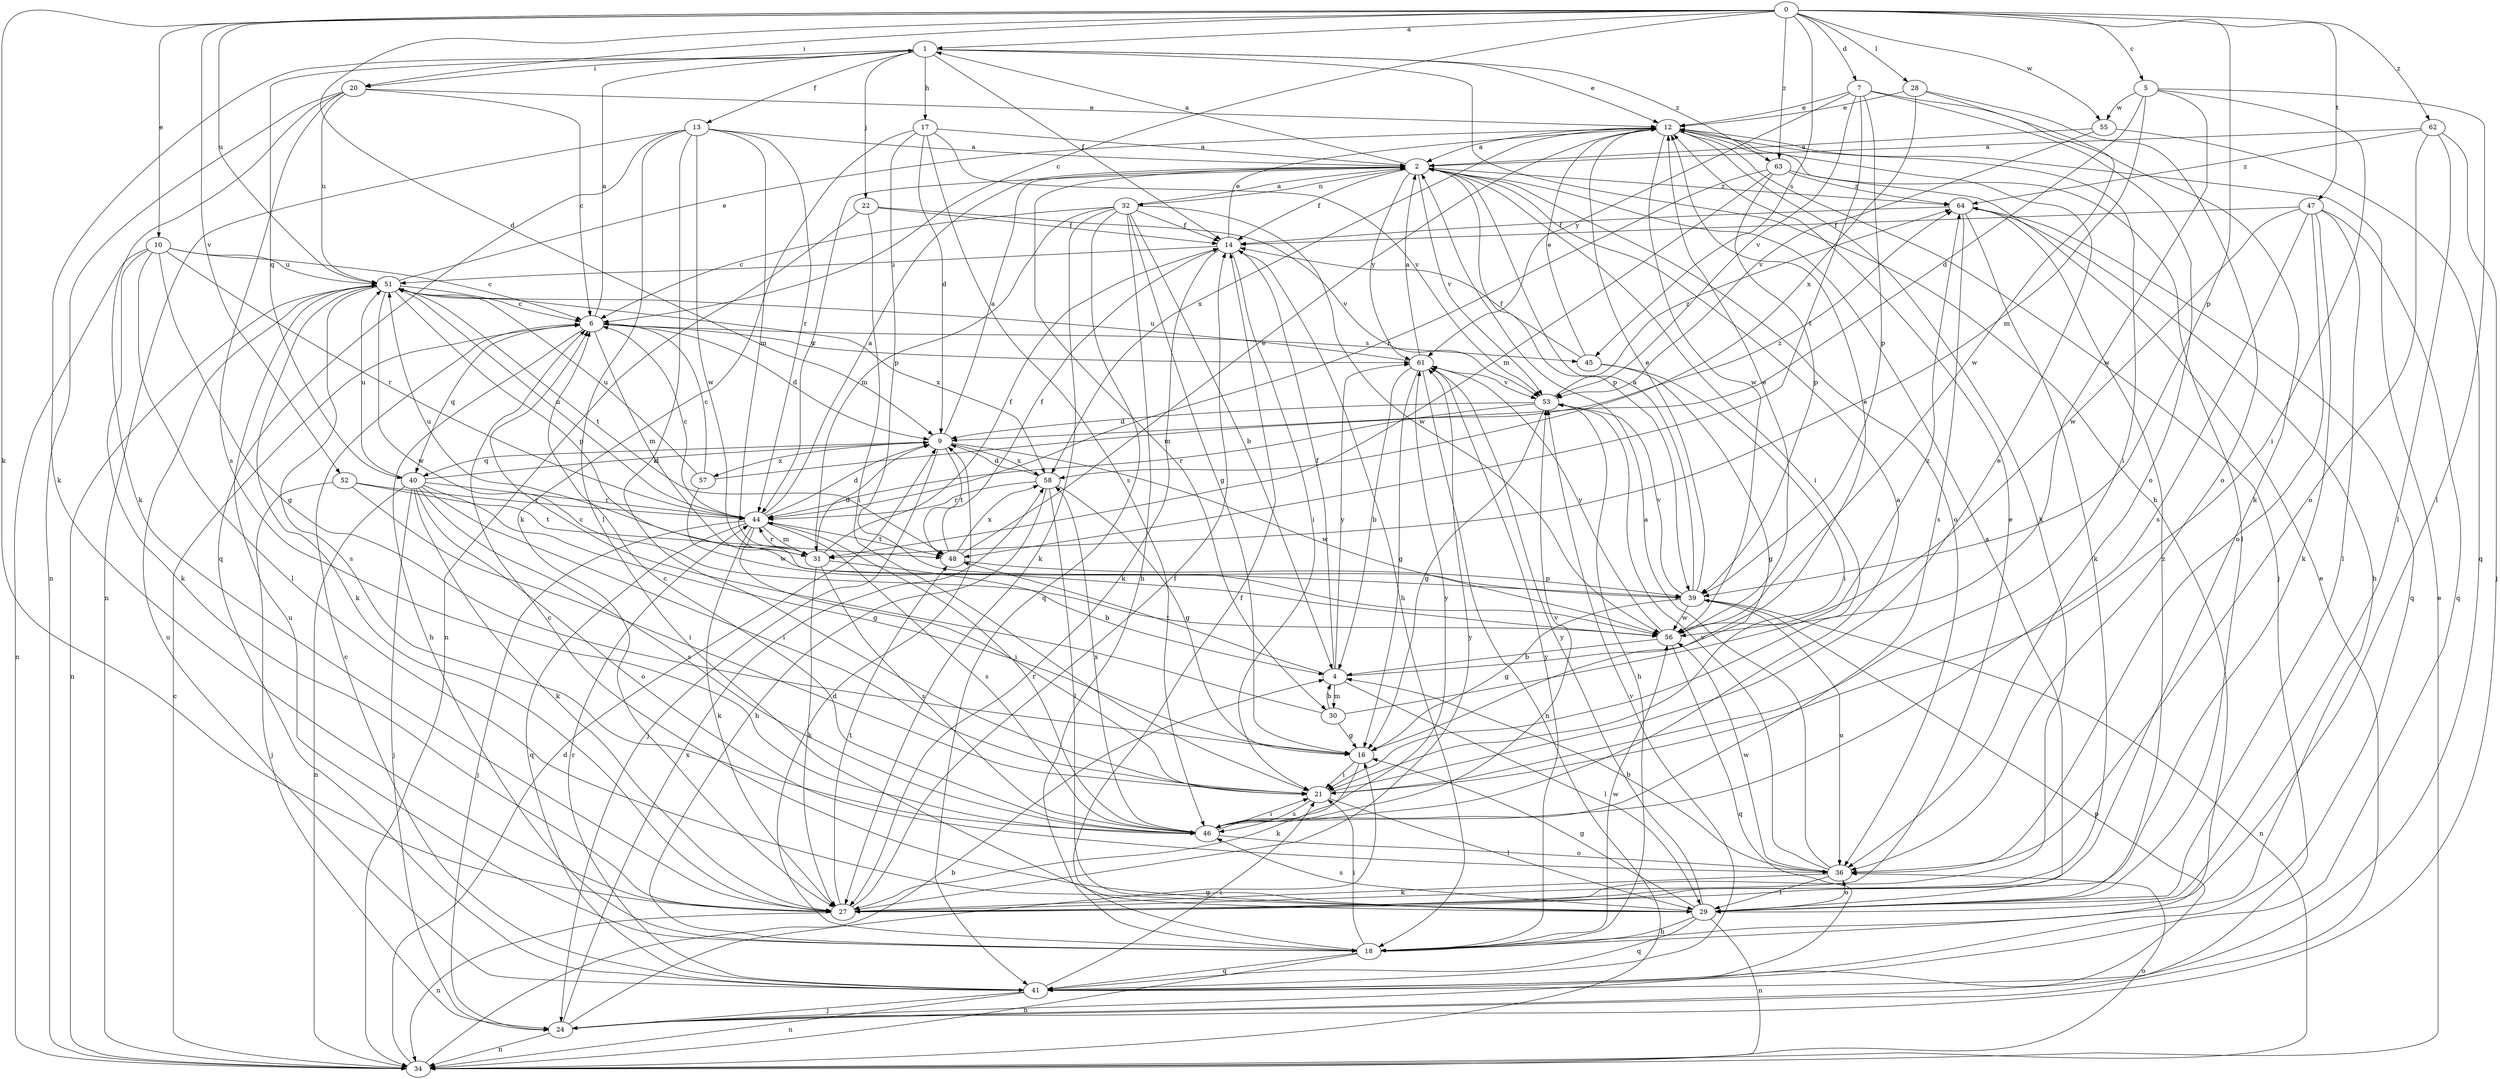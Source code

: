 strict digraph  {
0;
1;
2;
4;
5;
6;
7;
9;
10;
12;
13;
14;
16;
17;
18;
20;
21;
22;
24;
27;
28;
29;
30;
31;
32;
34;
36;
39;
40;
41;
44;
45;
46;
47;
48;
51;
52;
53;
55;
56;
57;
58;
61;
62;
63;
64;
0 -> 1  [label=a];
0 -> 5  [label=c];
0 -> 6  [label=c];
0 -> 7  [label=d];
0 -> 9  [label=d];
0 -> 10  [label=e];
0 -> 20  [label=i];
0 -> 27  [label=k];
0 -> 28  [label=l];
0 -> 39  [label=p];
0 -> 45  [label=s];
0 -> 47  [label=t];
0 -> 51  [label=u];
0 -> 52  [label=v];
0 -> 55  [label=w];
0 -> 62  [label=z];
0 -> 63  [label=z];
1 -> 12  [label=e];
1 -> 13  [label=f];
1 -> 14  [label=f];
1 -> 17  [label=h];
1 -> 18  [label=h];
1 -> 20  [label=i];
1 -> 22  [label=j];
1 -> 27  [label=k];
1 -> 40  [label=q];
1 -> 63  [label=z];
2 -> 1  [label=a];
2 -> 14  [label=f];
2 -> 21  [label=i];
2 -> 30  [label=m];
2 -> 32  [label=n];
2 -> 36  [label=o];
2 -> 39  [label=p];
2 -> 44  [label=r];
2 -> 53  [label=v];
2 -> 61  [label=y];
2 -> 64  [label=z];
4 -> 12  [label=e];
4 -> 14  [label=f];
4 -> 29  [label=l];
4 -> 30  [label=m];
4 -> 48  [label=t];
4 -> 61  [label=y];
5 -> 9  [label=d];
5 -> 21  [label=i];
5 -> 29  [label=l];
5 -> 31  [label=m];
5 -> 55  [label=w];
5 -> 56  [label=w];
6 -> 1  [label=a];
6 -> 9  [label=d];
6 -> 18  [label=h];
6 -> 31  [label=m];
6 -> 40  [label=q];
6 -> 45  [label=s];
6 -> 61  [label=y];
7 -> 12  [label=e];
7 -> 27  [label=k];
7 -> 36  [label=o];
7 -> 39  [label=p];
7 -> 48  [label=t];
7 -> 53  [label=v];
7 -> 61  [label=y];
9 -> 2  [label=a];
9 -> 24  [label=j];
9 -> 40  [label=q];
9 -> 48  [label=t];
9 -> 56  [label=w];
9 -> 57  [label=x];
9 -> 58  [label=x];
10 -> 6  [label=c];
10 -> 16  [label=g];
10 -> 27  [label=k];
10 -> 29  [label=l];
10 -> 34  [label=n];
10 -> 44  [label=r];
10 -> 51  [label=u];
12 -> 2  [label=a];
12 -> 21  [label=i];
12 -> 24  [label=j];
12 -> 27  [label=k];
12 -> 56  [label=w];
12 -> 58  [label=x];
13 -> 2  [label=a];
13 -> 21  [label=i];
13 -> 29  [label=l];
13 -> 31  [label=m];
13 -> 34  [label=n];
13 -> 41  [label=q];
13 -> 44  [label=r];
13 -> 56  [label=w];
14 -> 12  [label=e];
14 -> 18  [label=h];
14 -> 21  [label=i];
14 -> 27  [label=k];
14 -> 51  [label=u];
16 -> 21  [label=i];
16 -> 27  [label=k];
17 -> 2  [label=a];
17 -> 9  [label=d];
17 -> 27  [label=k];
17 -> 39  [label=p];
17 -> 46  [label=s];
17 -> 53  [label=v];
18 -> 9  [label=d];
18 -> 14  [label=f];
18 -> 21  [label=i];
18 -> 34  [label=n];
18 -> 41  [label=q];
18 -> 51  [label=u];
18 -> 56  [label=w];
18 -> 61  [label=y];
20 -> 6  [label=c];
20 -> 12  [label=e];
20 -> 27  [label=k];
20 -> 34  [label=n];
20 -> 46  [label=s];
20 -> 51  [label=u];
21 -> 12  [label=e];
21 -> 29  [label=l];
21 -> 46  [label=s];
22 -> 14  [label=f];
22 -> 21  [label=i];
22 -> 34  [label=n];
22 -> 53  [label=v];
24 -> 12  [label=e];
24 -> 16  [label=g];
24 -> 34  [label=n];
24 -> 39  [label=p];
24 -> 58  [label=x];
27 -> 12  [label=e];
27 -> 14  [label=f];
27 -> 34  [label=n];
27 -> 48  [label=t];
27 -> 61  [label=y];
28 -> 12  [label=e];
28 -> 36  [label=o];
28 -> 56  [label=w];
28 -> 58  [label=x];
29 -> 2  [label=a];
29 -> 6  [label=c];
29 -> 16  [label=g];
29 -> 18  [label=h];
29 -> 34  [label=n];
29 -> 36  [label=o];
29 -> 41  [label=q];
29 -> 46  [label=s];
29 -> 61  [label=y];
29 -> 64  [label=z];
30 -> 4  [label=b];
30 -> 6  [label=c];
30 -> 16  [label=g];
30 -> 64  [label=z];
31 -> 4  [label=b];
31 -> 9  [label=d];
31 -> 14  [label=f];
31 -> 27  [label=k];
31 -> 44  [label=r];
31 -> 46  [label=s];
31 -> 51  [label=u];
32 -> 2  [label=a];
32 -> 4  [label=b];
32 -> 6  [label=c];
32 -> 14  [label=f];
32 -> 16  [label=g];
32 -> 18  [label=h];
32 -> 27  [label=k];
32 -> 31  [label=m];
32 -> 41  [label=q];
32 -> 56  [label=w];
34 -> 4  [label=b];
34 -> 6  [label=c];
34 -> 9  [label=d];
34 -> 12  [label=e];
34 -> 36  [label=o];
36 -> 2  [label=a];
36 -> 4  [label=b];
36 -> 27  [label=k];
36 -> 29  [label=l];
36 -> 53  [label=v];
36 -> 56  [label=w];
39 -> 2  [label=a];
39 -> 12  [label=e];
39 -> 16  [label=g];
39 -> 34  [label=n];
39 -> 36  [label=o];
39 -> 53  [label=v];
39 -> 56  [label=w];
40 -> 9  [label=d];
40 -> 16  [label=g];
40 -> 21  [label=i];
40 -> 24  [label=j];
40 -> 27  [label=k];
40 -> 34  [label=n];
40 -> 36  [label=o];
40 -> 44  [label=r];
40 -> 46  [label=s];
40 -> 51  [label=u];
41 -> 6  [label=c];
41 -> 21  [label=i];
41 -> 24  [label=j];
41 -> 34  [label=n];
41 -> 44  [label=r];
41 -> 51  [label=u];
41 -> 53  [label=v];
44 -> 2  [label=a];
44 -> 6  [label=c];
44 -> 9  [label=d];
44 -> 21  [label=i];
44 -> 24  [label=j];
44 -> 27  [label=k];
44 -> 31  [label=m];
44 -> 41  [label=q];
44 -> 46  [label=s];
44 -> 48  [label=t];
44 -> 51  [label=u];
45 -> 12  [label=e];
45 -> 14  [label=f];
45 -> 16  [label=g];
45 -> 21  [label=i];
46 -> 2  [label=a];
46 -> 6  [label=c];
46 -> 21  [label=i];
46 -> 36  [label=o];
46 -> 44  [label=r];
46 -> 53  [label=v];
46 -> 58  [label=x];
46 -> 61  [label=y];
47 -> 14  [label=f];
47 -> 27  [label=k];
47 -> 29  [label=l];
47 -> 36  [label=o];
47 -> 41  [label=q];
47 -> 46  [label=s];
47 -> 56  [label=w];
48 -> 12  [label=e];
48 -> 14  [label=f];
48 -> 39  [label=p];
48 -> 58  [label=x];
51 -> 6  [label=c];
51 -> 12  [label=e];
51 -> 27  [label=k];
51 -> 34  [label=n];
51 -> 39  [label=p];
51 -> 46  [label=s];
51 -> 48  [label=t];
51 -> 56  [label=w];
51 -> 58  [label=x];
52 -> 21  [label=i];
52 -> 24  [label=j];
52 -> 44  [label=r];
52 -> 48  [label=t];
53 -> 9  [label=d];
53 -> 16  [label=g];
53 -> 18  [label=h];
53 -> 44  [label=r];
53 -> 64  [label=z];
55 -> 2  [label=a];
55 -> 41  [label=q];
55 -> 53  [label=v];
56 -> 4  [label=b];
56 -> 12  [label=e];
56 -> 41  [label=q];
56 -> 61  [label=y];
57 -> 6  [label=c];
57 -> 51  [label=u];
57 -> 56  [label=w];
57 -> 64  [label=z];
58 -> 9  [label=d];
58 -> 16  [label=g];
58 -> 18  [label=h];
58 -> 29  [label=l];
58 -> 44  [label=r];
61 -> 2  [label=a];
61 -> 4  [label=b];
61 -> 16  [label=g];
61 -> 34  [label=n];
61 -> 51  [label=u];
61 -> 53  [label=v];
62 -> 2  [label=a];
62 -> 24  [label=j];
62 -> 29  [label=l];
62 -> 36  [label=o];
62 -> 64  [label=z];
63 -> 29  [label=l];
63 -> 31  [label=m];
63 -> 39  [label=p];
63 -> 44  [label=r];
63 -> 64  [label=z];
64 -> 14  [label=f];
64 -> 18  [label=h];
64 -> 27  [label=k];
64 -> 41  [label=q];
64 -> 46  [label=s];
}
